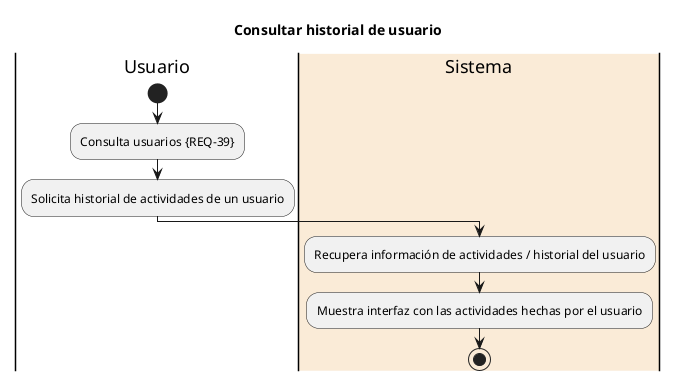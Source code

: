 @startuml Consultar historial de usuario
title Consultar historial de usuario

|Usuario|
start
:Consulta usuarios {REQ-39};
:Solicita historial de actividades de un usuario;

|#AntiqueWhite|Sistema|
:Recupera información de actividades / historial del usuario;
:Muestra interfaz con las actividades hechas por el usuario;

stop

@enduml